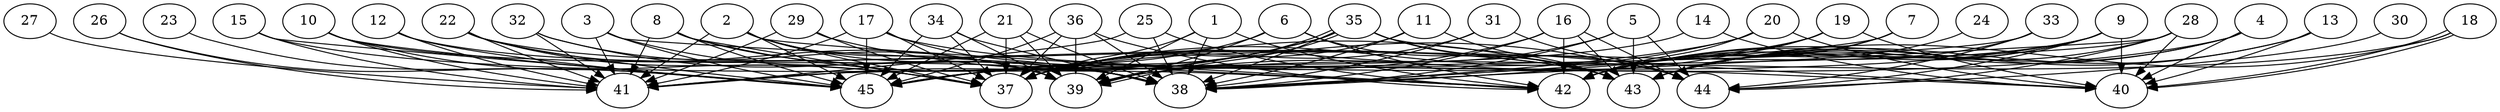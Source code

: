 // DAG automatically generated by daggen at Thu Oct  3 14:07:25 2019
// ./daggen --dot -n 45 --ccr 0.5 --fat 0.9 --regular 0.5 --density 0.6 --mindata 5242880 --maxdata 52428800 
digraph G {
  1 [size="23705600", alpha="0.06", expect_size="11852800"] 
  1 -> 37 [size ="11852800"]
  1 -> 38 [size ="11852800"]
  1 -> 39 [size ="11852800"]
  1 -> 42 [size ="11852800"]
  2 [size="30689280", alpha="0.04", expect_size="15344640"] 
  2 -> 37 [size ="15344640"]
  2 -> 38 [size ="15344640"]
  2 -> 39 [size ="15344640"]
  2 -> 41 [size ="15344640"]
  2 -> 42 [size ="15344640"]
  2 -> 45 [size ="15344640"]
  3 [size="50833408", alpha="0.08", expect_size="25416704"] 
  3 -> 38 [size ="25416704"]
  3 -> 41 [size ="25416704"]
  3 -> 42 [size ="25416704"]
  3 -> 45 [size ="25416704"]
  4 [size="38662144", alpha="0.14", expect_size="19331072"] 
  4 -> 40 [size ="19331072"]
  4 -> 42 [size ="19331072"]
  4 -> 43 [size ="19331072"]
  4 -> 45 [size ="19331072"]
  5 [size="76675072", alpha="0.17", expect_size="38337536"] 
  5 -> 37 [size ="38337536"]
  5 -> 38 [size ="38337536"]
  5 -> 43 [size ="38337536"]
  5 -> 44 [size ="38337536"]
  6 [size="56051712", alpha="0.15", expect_size="28025856"] 
  6 -> 39 [size ="28025856"]
  6 -> 42 [size ="28025856"]
  6 -> 43 [size ="28025856"]
  6 -> 45 [size ="28025856"]
  7 [size="99342336", alpha="0.20", expect_size="49671168"] 
  7 -> 38 [size ="49671168"]
  7 -> 42 [size ="49671168"]
  7 -> 43 [size ="49671168"]
  8 [size="33284096", alpha="0.06", expect_size="16642048"] 
  8 -> 37 [size ="16642048"]
  8 -> 38 [size ="16642048"]
  8 -> 41 [size ="16642048"]
  8 -> 43 [size ="16642048"]
  8 -> 45 [size ="16642048"]
  9 [size="61548544", alpha="0.10", expect_size="30774272"] 
  9 -> 37 [size ="30774272"]
  9 -> 40 [size ="30774272"]
  9 -> 42 [size ="30774272"]
  9 -> 43 [size ="30774272"]
  9 -> 44 [size ="30774272"]
  9 -> 45 [size ="30774272"]
  10 [size="89763840", alpha="0.04", expect_size="44881920"] 
  10 -> 37 [size ="44881920"]
  10 -> 38 [size ="44881920"]
  10 -> 41 [size ="44881920"]
  10 -> 45 [size ="44881920"]
  11 [size="56600576", alpha="0.15", expect_size="28300288"] 
  11 -> 37 [size ="28300288"]
  11 -> 38 [size ="28300288"]
  11 -> 43 [size ="28300288"]
  12 [size="86628352", alpha="0.15", expect_size="43314176"] 
  12 -> 41 [size ="43314176"]
  12 -> 43 [size ="43314176"]
  12 -> 45 [size ="43314176"]
  13 [size="12767232", alpha="0.00", expect_size="6383616"] 
  13 -> 40 [size ="6383616"]
  13 -> 42 [size ="6383616"]
  13 -> 43 [size ="6383616"]
  14 [size="52062208", alpha="0.12", expect_size="26031104"] 
  14 -> 40 [size ="26031104"]
  14 -> 45 [size ="26031104"]
  15 [size="25587712", alpha="0.03", expect_size="12793856"] 
  15 -> 41 [size ="12793856"]
  15 -> 42 [size ="12793856"]
  15 -> 45 [size ="12793856"]
  16 [size="12412928", alpha="0.13", expect_size="6206464"] 
  16 -> 38 [size ="6206464"]
  16 -> 42 [size ="6206464"]
  16 -> 43 [size ="6206464"]
  16 -> 44 [size ="6206464"]
  16 -> 45 [size ="6206464"]
  17 [size="82153472", alpha="0.07", expect_size="41076736"] 
  17 -> 37 [size ="41076736"]
  17 -> 38 [size ="41076736"]
  17 -> 40 [size ="41076736"]
  17 -> 41 [size ="41076736"]
  17 -> 45 [size ="41076736"]
  18 [size="80818176", alpha="0.14", expect_size="40409088"] 
  18 -> 39 [size ="40409088"]
  18 -> 40 [size ="40409088"]
  18 -> 40 [size ="40409088"]
  18 -> 43 [size ="40409088"]
  19 [size="16029696", alpha="0.18", expect_size="8014848"] 
  19 -> 38 [size ="8014848"]
  19 -> 39 [size ="8014848"]
  19 -> 40 [size ="8014848"]
  19 -> 42 [size ="8014848"]
  20 [size="64983040", alpha="0.08", expect_size="32491520"] 
  20 -> 37 [size ="32491520"]
  20 -> 38 [size ="32491520"]
  20 -> 40 [size ="32491520"]
  20 -> 42 [size ="32491520"]
  21 [size="86140928", alpha="0.02", expect_size="43070464"] 
  21 -> 37 [size ="43070464"]
  21 -> 38 [size ="43070464"]
  21 -> 39 [size ="43070464"]
  21 -> 45 [size ="43070464"]
  22 [size="60676096", alpha="0.19", expect_size="30338048"] 
  22 -> 37 [size ="30338048"]
  22 -> 39 [size ="30338048"]
  22 -> 41 [size ="30338048"]
  22 -> 43 [size ="30338048"]
  22 -> 45 [size ="30338048"]
  23 [size="35276800", alpha="0.05", expect_size="17638400"] 
  23 -> 45 [size ="17638400"]
  24 [size="35850240", alpha="0.18", expect_size="17925120"] 
  24 -> 42 [size ="17925120"]
  25 [size="93777920", alpha="0.04", expect_size="46888960"] 
  25 -> 38 [size ="46888960"]
  25 -> 41 [size ="46888960"]
  25 -> 42 [size ="46888960"]
  26 [size="14866432", alpha="0.20", expect_size="7433216"] 
  26 -> 41 [size ="7433216"]
  26 -> 45 [size ="7433216"]
  27 [size="77764608", alpha="0.14", expect_size="38882304"] 
  27 -> 41 [size ="38882304"]
  28 [size="16041984", alpha="0.14", expect_size="8020992"] 
  28 -> 38 [size ="8020992"]
  28 -> 40 [size ="8020992"]
  28 -> 41 [size ="8020992"]
  28 -> 43 [size ="8020992"]
  28 -> 44 [size ="8020992"]
  29 [size="80183296", alpha="0.04", expect_size="40091648"] 
  29 -> 37 [size ="40091648"]
  29 -> 41 [size ="40091648"]
  29 -> 44 [size ="40091648"]
  30 [size="69785600", alpha="0.11", expect_size="34892800"] 
  30 -> 44 [size ="34892800"]
  31 [size="14708736", alpha="0.08", expect_size="7354368"] 
  31 -> 37 [size ="7354368"]
  31 -> 38 [size ="7354368"]
  31 -> 44 [size ="7354368"]
  32 [size="22546432", alpha="0.01", expect_size="11273216"] 
  32 -> 38 [size ="11273216"]
  32 -> 39 [size ="11273216"]
  32 -> 41 [size ="11273216"]
  33 [size="19132416", alpha="0.15", expect_size="9566208"] 
  33 -> 41 [size ="9566208"]
  33 -> 43 [size ="9566208"]
  33 -> 44 [size ="9566208"]
  34 [size="44816384", alpha="0.17", expect_size="22408192"] 
  34 -> 37 [size ="22408192"]
  34 -> 38 [size ="22408192"]
  34 -> 39 [size ="22408192"]
  34 -> 45 [size ="22408192"]
  35 [size="33404928", alpha="0.02", expect_size="16702464"] 
  35 -> 38 [size ="16702464"]
  35 -> 39 [size ="16702464"]
  35 -> 39 [size ="16702464"]
  35 -> 40 [size ="16702464"]
  35 -> 41 [size ="16702464"]
  35 -> 43 [size ="16702464"]
  35 -> 44 [size ="16702464"]
  35 -> 45 [size ="16702464"]
  36 [size="51085312", alpha="0.08", expect_size="25542656"] 
  36 -> 37 [size ="25542656"]
  36 -> 38 [size ="25542656"]
  36 -> 39 [size ="25542656"]
  36 -> 42 [size ="25542656"]
  36 -> 45 [size ="25542656"]
  37 [size="49055744", alpha="0.09", expect_size="24527872"] 
  38 [size="21798912", alpha="0.05", expect_size="10899456"] 
  39 [size="86487040", alpha="0.03", expect_size="43243520"] 
  40 [size="11071488", alpha="0.11", expect_size="5535744"] 
  41 [size="63571968", alpha="0.16", expect_size="31785984"] 
  42 [size="101361664", alpha="0.12", expect_size="50680832"] 
  43 [size="11841536", alpha="0.12", expect_size="5920768"] 
  44 [size="80408576", alpha="0.18", expect_size="40204288"] 
  45 [size="65521664", alpha="0.02", expect_size="32760832"] 
}
